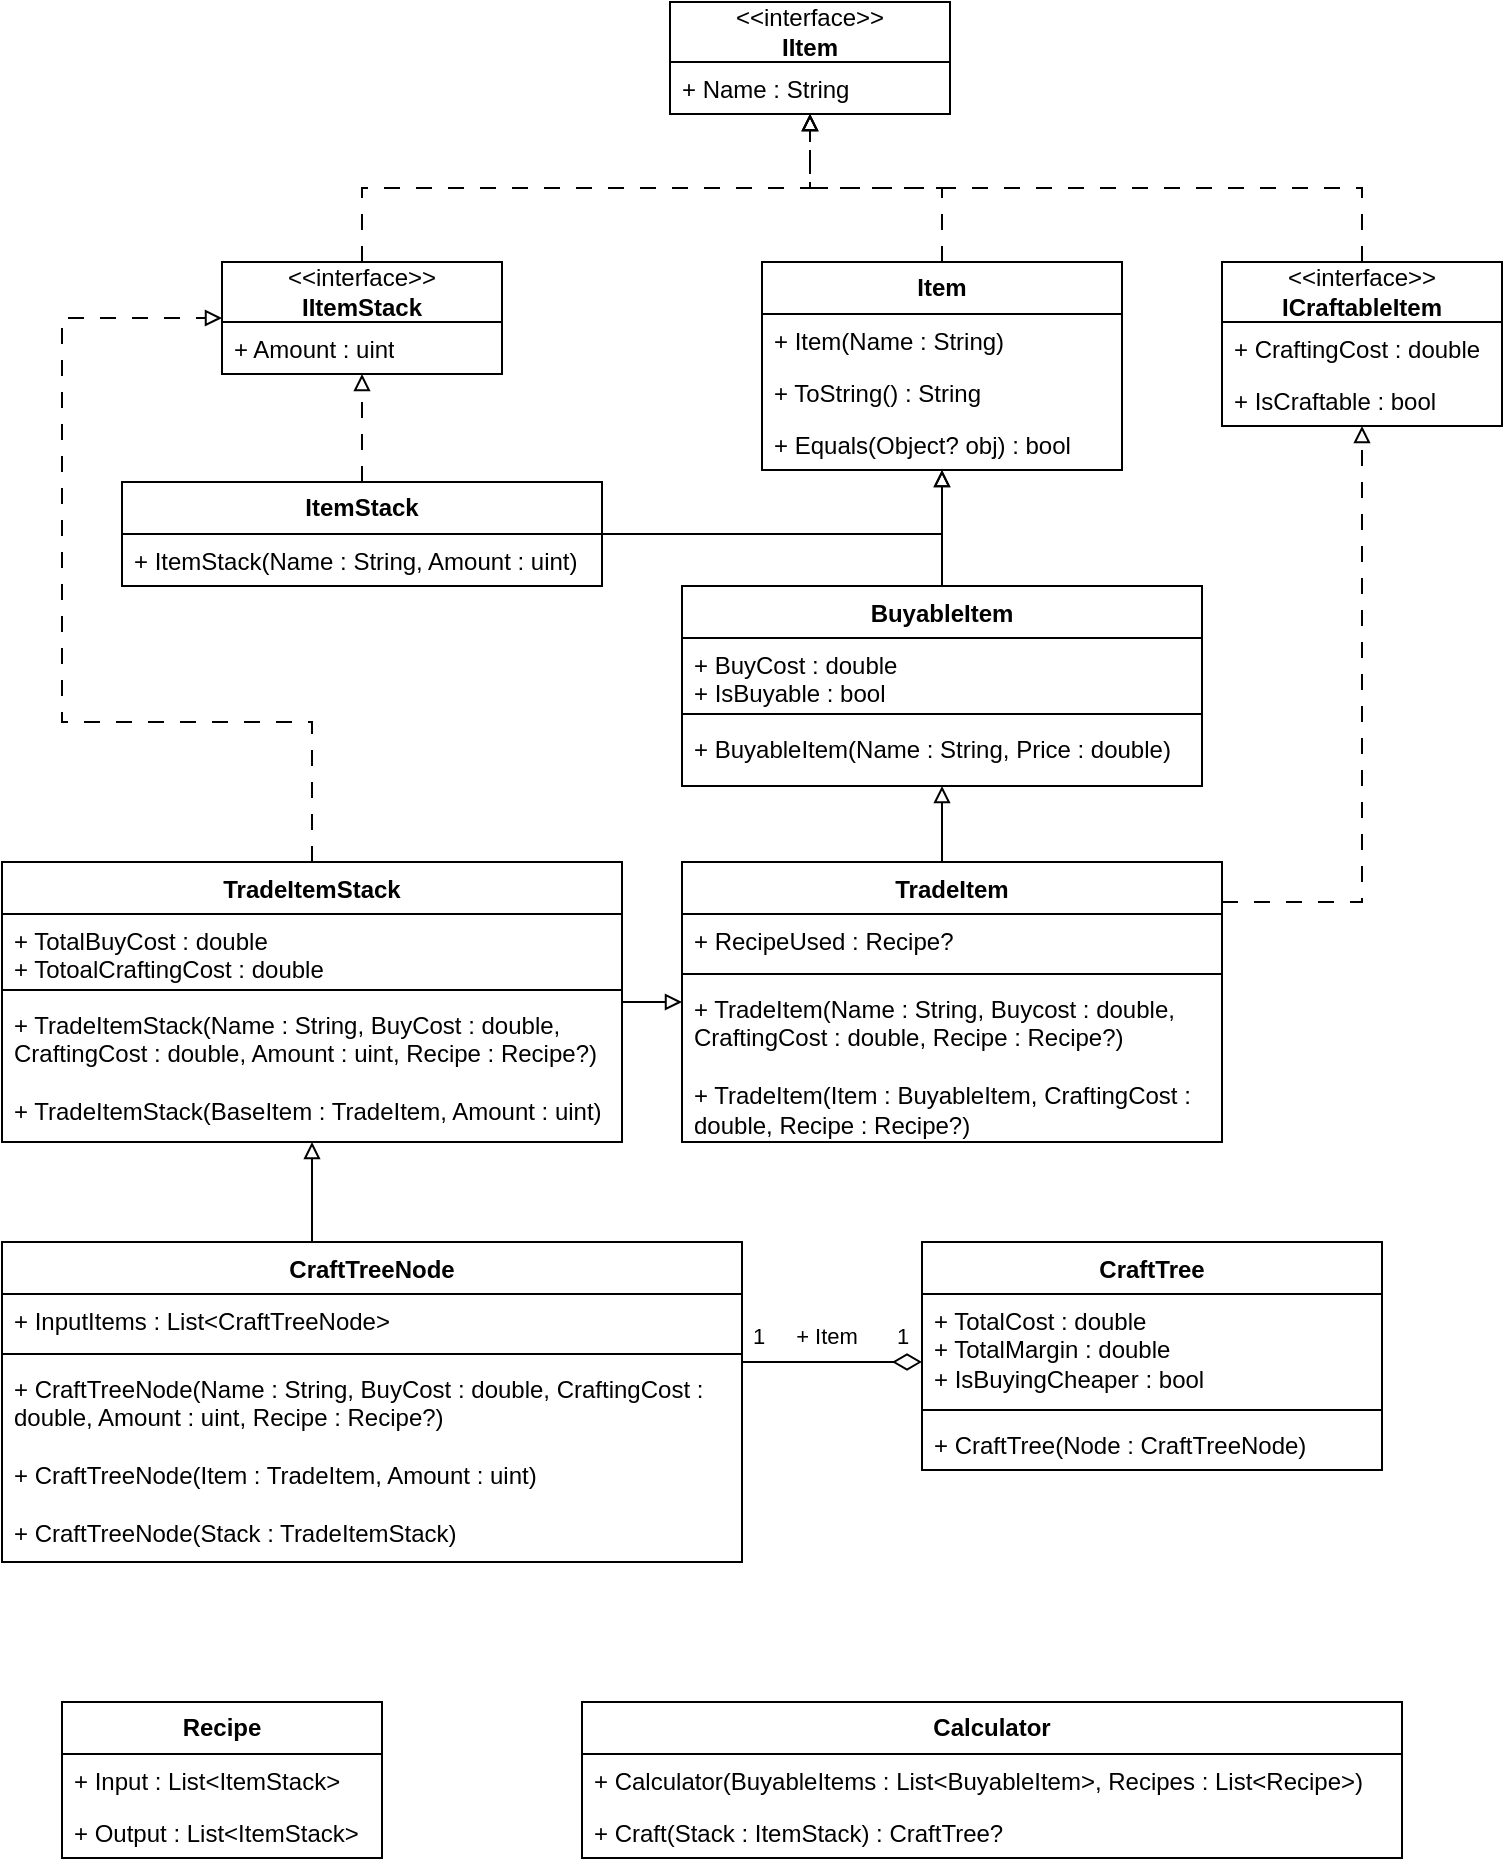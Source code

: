 <mxfile version="24.2.5" type="device">
  <diagram name="Page-1" id="cfGv2L4xJjXdVs2G3j0v">
    <mxGraphModel dx="988" dy="669" grid="1" gridSize="10" guides="1" tooltips="1" connect="1" arrows="1" fold="1" page="1" pageScale="1" pageWidth="827" pageHeight="1169" math="0" shadow="0">
      <root>
        <mxCell id="0" />
        <mxCell id="1" parent="0" />
        <mxCell id="LbVELFWVNUIMY3aaoVyg-1" value="&lt;div&gt;&amp;lt;&amp;lt;interface&amp;gt;&amp;gt;&lt;/div&gt;&lt;b&gt;IItem&lt;/b&gt;" style="swimlane;fontStyle=0;childLayout=stackLayout;horizontal=1;startSize=30;fillColor=none;horizontalStack=0;resizeParent=1;resizeParentMax=0;resizeLast=0;collapsible=1;marginBottom=0;whiteSpace=wrap;html=1;" vertex="1" parent="1">
          <mxGeometry x="344" y="50" width="140" height="56" as="geometry" />
        </mxCell>
        <mxCell id="LbVELFWVNUIMY3aaoVyg-2" value="+ Name : String" style="text;strokeColor=none;fillColor=none;align=left;verticalAlign=top;spacingLeft=4;spacingRight=4;overflow=hidden;rotatable=0;points=[[0,0.5],[1,0.5]];portConstraint=eastwest;whiteSpace=wrap;html=1;" vertex="1" parent="LbVELFWVNUIMY3aaoVyg-1">
          <mxGeometry y="30" width="140" height="26" as="geometry" />
        </mxCell>
        <mxCell id="LbVELFWVNUIMY3aaoVyg-45" style="edgeStyle=orthogonalEdgeStyle;rounded=0;orthogonalLoop=1;jettySize=auto;html=1;endArrow=block;endFill=0;dashed=1;dashPattern=8 8;" edge="1" parent="1" source="LbVELFWVNUIMY3aaoVyg-5" target="LbVELFWVNUIMY3aaoVyg-1">
          <mxGeometry relative="1" as="geometry" />
        </mxCell>
        <mxCell id="LbVELFWVNUIMY3aaoVyg-5" value="&lt;b&gt;Item&lt;/b&gt;" style="swimlane;fontStyle=0;childLayout=stackLayout;horizontal=1;startSize=26;fillColor=none;horizontalStack=0;resizeParent=1;resizeParentMax=0;resizeLast=0;collapsible=1;marginBottom=0;whiteSpace=wrap;html=1;" vertex="1" parent="1">
          <mxGeometry x="390" y="180" width="180" height="104" as="geometry" />
        </mxCell>
        <mxCell id="LbVELFWVNUIMY3aaoVyg-6" value="+ Item(Name : String)" style="text;strokeColor=none;fillColor=none;align=left;verticalAlign=top;spacingLeft=4;spacingRight=4;overflow=hidden;rotatable=0;points=[[0,0.5],[1,0.5]];portConstraint=eastwest;whiteSpace=wrap;html=1;" vertex="1" parent="LbVELFWVNUIMY3aaoVyg-5">
          <mxGeometry y="26" width="180" height="26" as="geometry" />
        </mxCell>
        <mxCell id="LbVELFWVNUIMY3aaoVyg-7" value="+ ToString() : String" style="text;strokeColor=none;fillColor=none;align=left;verticalAlign=top;spacingLeft=4;spacingRight=4;overflow=hidden;rotatable=0;points=[[0,0.5],[1,0.5]];portConstraint=eastwest;whiteSpace=wrap;html=1;" vertex="1" parent="LbVELFWVNUIMY3aaoVyg-5">
          <mxGeometry y="52" width="180" height="26" as="geometry" />
        </mxCell>
        <mxCell id="LbVELFWVNUIMY3aaoVyg-8" value="+ Equals(Object? obj) : bool" style="text;strokeColor=none;fillColor=none;align=left;verticalAlign=top;spacingLeft=4;spacingRight=4;overflow=hidden;rotatable=0;points=[[0,0.5],[1,0.5]];portConstraint=eastwest;whiteSpace=wrap;html=1;" vertex="1" parent="LbVELFWVNUIMY3aaoVyg-5">
          <mxGeometry y="78" width="180" height="26" as="geometry" />
        </mxCell>
        <mxCell id="LbVELFWVNUIMY3aaoVyg-46" style="edgeStyle=orthogonalEdgeStyle;rounded=0;orthogonalLoop=1;jettySize=auto;html=1;exitX=0.5;exitY=0;exitDx=0;exitDy=0;endArrow=block;endFill=0;dashed=1;dashPattern=8 8;" edge="1" parent="1" source="LbVELFWVNUIMY3aaoVyg-12" target="LbVELFWVNUIMY3aaoVyg-1">
          <mxGeometry relative="1" as="geometry" />
        </mxCell>
        <mxCell id="LbVELFWVNUIMY3aaoVyg-12" value="&amp;lt;&amp;lt;interface&amp;gt;&amp;gt;&lt;div&gt;&lt;b&gt;IItemStack&lt;/b&gt;&lt;/div&gt;" style="swimlane;fontStyle=0;childLayout=stackLayout;horizontal=1;startSize=30;fillColor=none;horizontalStack=0;resizeParent=1;resizeParentMax=0;resizeLast=0;collapsible=1;marginBottom=0;whiteSpace=wrap;html=1;" vertex="1" parent="1">
          <mxGeometry x="120" y="180" width="140" height="56" as="geometry" />
        </mxCell>
        <mxCell id="LbVELFWVNUIMY3aaoVyg-13" value="+ Amount : uint" style="text;strokeColor=none;fillColor=none;align=left;verticalAlign=top;spacingLeft=4;spacingRight=4;overflow=hidden;rotatable=0;points=[[0,0.5],[1,0.5]];portConstraint=eastwest;whiteSpace=wrap;html=1;" vertex="1" parent="LbVELFWVNUIMY3aaoVyg-12">
          <mxGeometry y="30" width="140" height="26" as="geometry" />
        </mxCell>
        <mxCell id="LbVELFWVNUIMY3aaoVyg-21" style="edgeStyle=orthogonalEdgeStyle;rounded=0;orthogonalLoop=1;jettySize=auto;html=1;endArrow=block;endFill=0;dashed=1;dashPattern=8 8;" edge="1" parent="1" source="LbVELFWVNUIMY3aaoVyg-17" target="LbVELFWVNUIMY3aaoVyg-12">
          <mxGeometry relative="1" as="geometry" />
        </mxCell>
        <mxCell id="LbVELFWVNUIMY3aaoVyg-48" style="edgeStyle=orthogonalEdgeStyle;rounded=0;orthogonalLoop=1;jettySize=auto;html=1;endArrow=block;endFill=0;" edge="1" parent="1" source="LbVELFWVNUIMY3aaoVyg-17" target="LbVELFWVNUIMY3aaoVyg-5">
          <mxGeometry relative="1" as="geometry" />
        </mxCell>
        <mxCell id="LbVELFWVNUIMY3aaoVyg-17" value="&lt;b&gt;ItemStack&lt;/b&gt;" style="swimlane;fontStyle=0;childLayout=stackLayout;horizontal=1;startSize=26;fillColor=none;horizontalStack=0;resizeParent=1;resizeParentMax=0;resizeLast=0;collapsible=1;marginBottom=0;whiteSpace=wrap;html=1;" vertex="1" parent="1">
          <mxGeometry x="70" y="290" width="240" height="52" as="geometry" />
        </mxCell>
        <mxCell id="LbVELFWVNUIMY3aaoVyg-18" value="+ ItemStack(Name : String, Amount : uint)" style="text;strokeColor=none;fillColor=none;align=left;verticalAlign=top;spacingLeft=4;spacingRight=4;overflow=hidden;rotatable=0;points=[[0,0.5],[1,0.5]];portConstraint=eastwest;whiteSpace=wrap;html=1;" vertex="1" parent="LbVELFWVNUIMY3aaoVyg-17">
          <mxGeometry y="26" width="240" height="26" as="geometry" />
        </mxCell>
        <mxCell id="LbVELFWVNUIMY3aaoVyg-31" style="edgeStyle=orthogonalEdgeStyle;rounded=0;orthogonalLoop=1;jettySize=auto;html=1;endArrow=block;endFill=0;" edge="1" parent="1" source="LbVELFWVNUIMY3aaoVyg-27" target="LbVELFWVNUIMY3aaoVyg-5">
          <mxGeometry relative="1" as="geometry">
            <Array as="points">
              <mxPoint x="480" y="370" />
              <mxPoint x="480" y="370" />
            </Array>
          </mxGeometry>
        </mxCell>
        <mxCell id="LbVELFWVNUIMY3aaoVyg-27" value="BuyableItem" style="swimlane;fontStyle=1;align=center;verticalAlign=top;childLayout=stackLayout;horizontal=1;startSize=26;horizontalStack=0;resizeParent=1;resizeParentMax=0;resizeLast=0;collapsible=1;marginBottom=0;whiteSpace=wrap;html=1;" vertex="1" parent="1">
          <mxGeometry x="350" y="342" width="260" height="100" as="geometry" />
        </mxCell>
        <mxCell id="LbVELFWVNUIMY3aaoVyg-28" value="+ BuyCost : double&lt;div&gt;+ IsBuyable : bool&lt;/div&gt;" style="text;strokeColor=none;fillColor=none;align=left;verticalAlign=top;spacingLeft=4;spacingRight=4;overflow=hidden;rotatable=0;points=[[0,0.5],[1,0.5]];portConstraint=eastwest;whiteSpace=wrap;html=1;" vertex="1" parent="LbVELFWVNUIMY3aaoVyg-27">
          <mxGeometry y="26" width="260" height="34" as="geometry" />
        </mxCell>
        <mxCell id="LbVELFWVNUIMY3aaoVyg-29" value="" style="line;strokeWidth=1;fillColor=none;align=left;verticalAlign=middle;spacingTop=-1;spacingLeft=3;spacingRight=3;rotatable=0;labelPosition=right;points=[];portConstraint=eastwest;strokeColor=inherit;" vertex="1" parent="LbVELFWVNUIMY3aaoVyg-27">
          <mxGeometry y="60" width="260" height="8" as="geometry" />
        </mxCell>
        <mxCell id="LbVELFWVNUIMY3aaoVyg-30" value="+ BuyableItem(Name : String, Price : double)" style="text;strokeColor=none;fillColor=none;align=left;verticalAlign=top;spacingLeft=4;spacingRight=4;overflow=hidden;rotatable=0;points=[[0,0.5],[1,0.5]];portConstraint=eastwest;whiteSpace=wrap;html=1;" vertex="1" parent="LbVELFWVNUIMY3aaoVyg-27">
          <mxGeometry y="68" width="260" height="32" as="geometry" />
        </mxCell>
        <mxCell id="LbVELFWVNUIMY3aaoVyg-44" style="edgeStyle=orthogonalEdgeStyle;rounded=0;orthogonalLoop=1;jettySize=auto;html=1;exitX=0.5;exitY=0;exitDx=0;exitDy=0;dashed=1;dashPattern=8 8;endArrow=block;endFill=0;" edge="1" parent="1" source="LbVELFWVNUIMY3aaoVyg-32" target="LbVELFWVNUIMY3aaoVyg-1">
          <mxGeometry relative="1" as="geometry" />
        </mxCell>
        <mxCell id="LbVELFWVNUIMY3aaoVyg-32" value="&lt;div&gt;&amp;lt;&amp;lt;interface&amp;gt;&amp;gt;&lt;/div&gt;&lt;b&gt;ICraftableItem&lt;/b&gt;" style="swimlane;fontStyle=0;childLayout=stackLayout;horizontal=1;startSize=30;fillColor=none;horizontalStack=0;resizeParent=1;resizeParentMax=0;resizeLast=0;collapsible=1;marginBottom=0;whiteSpace=wrap;html=1;" vertex="1" parent="1">
          <mxGeometry x="620" y="180" width="140" height="82" as="geometry" />
        </mxCell>
        <mxCell id="LbVELFWVNUIMY3aaoVyg-33" value="+ CraftingCost : double" style="text;strokeColor=none;fillColor=none;align=left;verticalAlign=top;spacingLeft=4;spacingRight=4;overflow=hidden;rotatable=0;points=[[0,0.5],[1,0.5]];portConstraint=eastwest;whiteSpace=wrap;html=1;" vertex="1" parent="LbVELFWVNUIMY3aaoVyg-32">
          <mxGeometry y="30" width="140" height="26" as="geometry" />
        </mxCell>
        <mxCell id="LbVELFWVNUIMY3aaoVyg-34" value="+ IsCraftable : bool" style="text;strokeColor=none;fillColor=none;align=left;verticalAlign=top;spacingLeft=4;spacingRight=4;overflow=hidden;rotatable=0;points=[[0,0.5],[1,0.5]];portConstraint=eastwest;whiteSpace=wrap;html=1;" vertex="1" parent="LbVELFWVNUIMY3aaoVyg-32">
          <mxGeometry y="56" width="140" height="26" as="geometry" />
        </mxCell>
        <mxCell id="LbVELFWVNUIMY3aaoVyg-41" style="edgeStyle=orthogonalEdgeStyle;rounded=0;orthogonalLoop=1;jettySize=auto;html=1;endArrow=block;endFill=0;" edge="1" parent="1" source="LbVELFWVNUIMY3aaoVyg-37" target="LbVELFWVNUIMY3aaoVyg-27">
          <mxGeometry relative="1" as="geometry">
            <Array as="points">
              <mxPoint x="480" y="470" />
              <mxPoint x="480" y="470" />
            </Array>
          </mxGeometry>
        </mxCell>
        <mxCell id="LbVELFWVNUIMY3aaoVyg-42" style="edgeStyle=orthogonalEdgeStyle;rounded=0;orthogonalLoop=1;jettySize=auto;html=1;endArrow=block;endFill=0;dashed=1;dashPattern=8 8;" edge="1" parent="1" source="LbVELFWVNUIMY3aaoVyg-37" target="LbVELFWVNUIMY3aaoVyg-32">
          <mxGeometry relative="1" as="geometry">
            <Array as="points">
              <mxPoint x="690" y="500" />
            </Array>
          </mxGeometry>
        </mxCell>
        <mxCell id="LbVELFWVNUIMY3aaoVyg-37" value="TradeItem" style="swimlane;fontStyle=1;align=center;verticalAlign=top;childLayout=stackLayout;horizontal=1;startSize=26;horizontalStack=0;resizeParent=1;resizeParentMax=0;resizeLast=0;collapsible=1;marginBottom=0;whiteSpace=wrap;html=1;" vertex="1" parent="1">
          <mxGeometry x="350" y="480" width="270" height="140" as="geometry" />
        </mxCell>
        <mxCell id="LbVELFWVNUIMY3aaoVyg-38" value="+ RecipeUsed : Recipe?" style="text;strokeColor=none;fillColor=none;align=left;verticalAlign=top;spacingLeft=4;spacingRight=4;overflow=hidden;rotatable=0;points=[[0,0.5],[1,0.5]];portConstraint=eastwest;whiteSpace=wrap;html=1;" vertex="1" parent="LbVELFWVNUIMY3aaoVyg-37">
          <mxGeometry y="26" width="270" height="26" as="geometry" />
        </mxCell>
        <mxCell id="LbVELFWVNUIMY3aaoVyg-39" value="" style="line;strokeWidth=1;fillColor=none;align=left;verticalAlign=middle;spacingTop=-1;spacingLeft=3;spacingRight=3;rotatable=0;labelPosition=right;points=[];portConstraint=eastwest;strokeColor=inherit;" vertex="1" parent="LbVELFWVNUIMY3aaoVyg-37">
          <mxGeometry y="52" width="270" height="8" as="geometry" />
        </mxCell>
        <mxCell id="LbVELFWVNUIMY3aaoVyg-40" value="+ TradeItem(Name : String, Buycost : double, CraftingCost : double, Recipe : Recipe?)&lt;div&gt;&lt;br&gt;&lt;div&gt;+ TradeItem(Item : BuyableItem, CraftingCost : double, Recipe : Recipe?)&lt;/div&gt;&lt;/div&gt;" style="text;strokeColor=none;fillColor=none;align=left;verticalAlign=top;spacingLeft=4;spacingRight=4;overflow=hidden;rotatable=0;points=[[0,0.5],[1,0.5]];portConstraint=eastwest;whiteSpace=wrap;html=1;" vertex="1" parent="LbVELFWVNUIMY3aaoVyg-37">
          <mxGeometry y="60" width="270" height="80" as="geometry" />
        </mxCell>
        <mxCell id="LbVELFWVNUIMY3aaoVyg-61" style="edgeStyle=orthogonalEdgeStyle;rounded=0;orthogonalLoop=1;jettySize=auto;html=1;exitX=0.5;exitY=0;exitDx=0;exitDy=0;endArrow=block;endFill=0;dashed=1;dashPattern=8 8;" edge="1" parent="1" source="LbVELFWVNUIMY3aaoVyg-57" target="LbVELFWVNUIMY3aaoVyg-12">
          <mxGeometry relative="1" as="geometry">
            <Array as="points">
              <mxPoint x="165" y="410" />
              <mxPoint x="40" y="410" />
              <mxPoint x="40" y="208" />
            </Array>
          </mxGeometry>
        </mxCell>
        <mxCell id="LbVELFWVNUIMY3aaoVyg-62" style="edgeStyle=orthogonalEdgeStyle;rounded=0;orthogonalLoop=1;jettySize=auto;html=1;endArrow=block;endFill=0;" edge="1" parent="1" source="LbVELFWVNUIMY3aaoVyg-57" target="LbVELFWVNUIMY3aaoVyg-37">
          <mxGeometry relative="1" as="geometry">
            <Array as="points">
              <mxPoint x="310" y="527" />
              <mxPoint x="310" y="527" />
            </Array>
          </mxGeometry>
        </mxCell>
        <mxCell id="LbVELFWVNUIMY3aaoVyg-57" value="TradeItemStack" style="swimlane;fontStyle=1;align=center;verticalAlign=top;childLayout=stackLayout;horizontal=1;startSize=26;horizontalStack=0;resizeParent=1;resizeParentMax=0;resizeLast=0;collapsible=1;marginBottom=0;whiteSpace=wrap;html=1;" vertex="1" parent="1">
          <mxGeometry x="10" y="480" width="310" height="140" as="geometry" />
        </mxCell>
        <mxCell id="LbVELFWVNUIMY3aaoVyg-58" value="+ TotalBuyCost : double&lt;div&gt;+ TotoalCraftingCost : double&lt;/div&gt;" style="text;strokeColor=none;fillColor=none;align=left;verticalAlign=top;spacingLeft=4;spacingRight=4;overflow=hidden;rotatable=0;points=[[0,0.5],[1,0.5]];portConstraint=eastwest;whiteSpace=wrap;html=1;" vertex="1" parent="LbVELFWVNUIMY3aaoVyg-57">
          <mxGeometry y="26" width="310" height="34" as="geometry" />
        </mxCell>
        <mxCell id="LbVELFWVNUIMY3aaoVyg-59" value="" style="line;strokeWidth=1;fillColor=none;align=left;verticalAlign=middle;spacingTop=-1;spacingLeft=3;spacingRight=3;rotatable=0;labelPosition=right;points=[];portConstraint=eastwest;strokeColor=inherit;" vertex="1" parent="LbVELFWVNUIMY3aaoVyg-57">
          <mxGeometry y="60" width="310" height="8" as="geometry" />
        </mxCell>
        <mxCell id="LbVELFWVNUIMY3aaoVyg-60" value="+ TradeItemStack(Name : String, BuyCost : double, CraftingCost : double, Amount : uint, Recipe : Recipe?)&lt;div&gt;&lt;br&gt;&lt;/div&gt;&lt;div&gt;+ TradeItemStack(BaseItem : TradeItem, Amount : uint)&lt;/div&gt;" style="text;strokeColor=none;fillColor=none;align=left;verticalAlign=top;spacingLeft=4;spacingRight=4;overflow=hidden;rotatable=0;points=[[0,0.5],[1,0.5]];portConstraint=eastwest;whiteSpace=wrap;html=1;" vertex="1" parent="LbVELFWVNUIMY3aaoVyg-57">
          <mxGeometry y="68" width="310" height="72" as="geometry" />
        </mxCell>
        <mxCell id="LbVELFWVNUIMY3aaoVyg-71" style="edgeStyle=orthogonalEdgeStyle;rounded=0;orthogonalLoop=1;jettySize=auto;html=1;endArrow=block;endFill=0;" edge="1" parent="1" source="LbVELFWVNUIMY3aaoVyg-67" target="LbVELFWVNUIMY3aaoVyg-57">
          <mxGeometry relative="1" as="geometry">
            <Array as="points">
              <mxPoint x="165" y="660" />
              <mxPoint x="165" y="660" />
            </Array>
          </mxGeometry>
        </mxCell>
        <mxCell id="LbVELFWVNUIMY3aaoVyg-67" value="CraftTreeNode" style="swimlane;fontStyle=1;align=center;verticalAlign=top;childLayout=stackLayout;horizontal=1;startSize=26;horizontalStack=0;resizeParent=1;resizeParentMax=0;resizeLast=0;collapsible=1;marginBottom=0;whiteSpace=wrap;html=1;" vertex="1" parent="1">
          <mxGeometry x="10" y="670" width="370" height="160" as="geometry" />
        </mxCell>
        <mxCell id="LbVELFWVNUIMY3aaoVyg-68" value="+ InputItems : List&amp;lt;CraftTreeNode&amp;gt;" style="text;strokeColor=none;fillColor=none;align=left;verticalAlign=top;spacingLeft=4;spacingRight=4;overflow=hidden;rotatable=0;points=[[0,0.5],[1,0.5]];portConstraint=eastwest;whiteSpace=wrap;html=1;" vertex="1" parent="LbVELFWVNUIMY3aaoVyg-67">
          <mxGeometry y="26" width="370" height="26" as="geometry" />
        </mxCell>
        <mxCell id="LbVELFWVNUIMY3aaoVyg-69" value="" style="line;strokeWidth=1;fillColor=none;align=left;verticalAlign=middle;spacingTop=-1;spacingLeft=3;spacingRight=3;rotatable=0;labelPosition=right;points=[];portConstraint=eastwest;strokeColor=inherit;" vertex="1" parent="LbVELFWVNUIMY3aaoVyg-67">
          <mxGeometry y="52" width="370" height="8" as="geometry" />
        </mxCell>
        <mxCell id="LbVELFWVNUIMY3aaoVyg-70" value="+ CraftTreeNode(Name : String, BuyCost : double, CraftingCost : double, Amount : uint, Recipe : Recipe?)&lt;div&gt;&lt;br&gt;&lt;/div&gt;&lt;div&gt;+ CraftTreeNode(Item : TradeItem, Amount : uint)&lt;/div&gt;&lt;div&gt;&lt;br&gt;&lt;/div&gt;&lt;div&gt;+ CraftTreeNode(Stack : TradeItemStack)&lt;/div&gt;" style="text;strokeColor=none;fillColor=none;align=left;verticalAlign=top;spacingLeft=4;spacingRight=4;overflow=hidden;rotatable=0;points=[[0,0.5],[1,0.5]];portConstraint=eastwest;whiteSpace=wrap;html=1;" vertex="1" parent="LbVELFWVNUIMY3aaoVyg-67">
          <mxGeometry y="60" width="370" height="100" as="geometry" />
        </mxCell>
        <mxCell id="LbVELFWVNUIMY3aaoVyg-77" style="edgeStyle=orthogonalEdgeStyle;rounded=0;orthogonalLoop=1;jettySize=auto;html=1;endArrow=none;endFill=0;startArrow=diamondThin;startFill=0;sourcePerimeterSpacing=0;startSize=12;" edge="1" parent="1" source="LbVELFWVNUIMY3aaoVyg-72" target="LbVELFWVNUIMY3aaoVyg-67">
          <mxGeometry relative="1" as="geometry">
            <Array as="points">
              <mxPoint x="450" y="730" />
              <mxPoint x="450" y="730" />
            </Array>
          </mxGeometry>
        </mxCell>
        <mxCell id="LbVELFWVNUIMY3aaoVyg-78" value="+ Item" style="edgeLabel;html=1;align=center;verticalAlign=middle;resizable=0;points=[];" vertex="1" connectable="0" parent="LbVELFWVNUIMY3aaoVyg-77">
          <mxGeometry x="0.11" y="1" relative="1" as="geometry">
            <mxPoint x="2" y="-14" as="offset" />
          </mxGeometry>
        </mxCell>
        <mxCell id="LbVELFWVNUIMY3aaoVyg-79" value="1" style="edgeLabel;html=1;align=center;verticalAlign=middle;resizable=0;points=[];" vertex="1" connectable="0" parent="LbVELFWVNUIMY3aaoVyg-77">
          <mxGeometry x="0.622" y="1" relative="1" as="geometry">
            <mxPoint x="-9" y="-14" as="offset" />
          </mxGeometry>
        </mxCell>
        <mxCell id="LbVELFWVNUIMY3aaoVyg-80" value="1" style="edgeLabel;html=1;align=center;verticalAlign=middle;resizable=0;points=[];" vertex="1" connectable="0" parent="LbVELFWVNUIMY3aaoVyg-77">
          <mxGeometry x="0.644" y="1" relative="1" as="geometry">
            <mxPoint x="64" y="-14" as="offset" />
          </mxGeometry>
        </mxCell>
        <mxCell id="LbVELFWVNUIMY3aaoVyg-72" value="CraftTree" style="swimlane;fontStyle=1;align=center;verticalAlign=top;childLayout=stackLayout;horizontal=1;startSize=26;horizontalStack=0;resizeParent=1;resizeParentMax=0;resizeLast=0;collapsible=1;marginBottom=0;whiteSpace=wrap;html=1;" vertex="1" parent="1">
          <mxGeometry x="470" y="670" width="230" height="114" as="geometry" />
        </mxCell>
        <mxCell id="LbVELFWVNUIMY3aaoVyg-73" value="+ TotalCost : double&lt;div&gt;+ TotalMargin : double&lt;/div&gt;&lt;div&gt;+ IsBuyingCheaper : bool&lt;br&gt;&lt;/div&gt;" style="text;strokeColor=none;fillColor=none;align=left;verticalAlign=top;spacingLeft=4;spacingRight=4;overflow=hidden;rotatable=0;points=[[0,0.5],[1,0.5]];portConstraint=eastwest;whiteSpace=wrap;html=1;" vertex="1" parent="LbVELFWVNUIMY3aaoVyg-72">
          <mxGeometry y="26" width="230" height="54" as="geometry" />
        </mxCell>
        <mxCell id="LbVELFWVNUIMY3aaoVyg-74" value="" style="line;strokeWidth=1;fillColor=none;align=left;verticalAlign=middle;spacingTop=-1;spacingLeft=3;spacingRight=3;rotatable=0;labelPosition=right;points=[];portConstraint=eastwest;strokeColor=inherit;" vertex="1" parent="LbVELFWVNUIMY3aaoVyg-72">
          <mxGeometry y="80" width="230" height="8" as="geometry" />
        </mxCell>
        <mxCell id="LbVELFWVNUIMY3aaoVyg-75" value="+ CraftTree(Node : CraftTreeNode)" style="text;strokeColor=none;fillColor=none;align=left;verticalAlign=top;spacingLeft=4;spacingRight=4;overflow=hidden;rotatable=0;points=[[0,0.5],[1,0.5]];portConstraint=eastwest;whiteSpace=wrap;html=1;" vertex="1" parent="LbVELFWVNUIMY3aaoVyg-72">
          <mxGeometry y="88" width="230" height="26" as="geometry" />
        </mxCell>
        <mxCell id="LbVELFWVNUIMY3aaoVyg-81" value="&lt;b&gt;Recipe&lt;/b&gt;" style="swimlane;fontStyle=0;childLayout=stackLayout;horizontal=1;startSize=26;fillColor=none;horizontalStack=0;resizeParent=1;resizeParentMax=0;resizeLast=0;collapsible=1;marginBottom=0;whiteSpace=wrap;html=1;" vertex="1" parent="1">
          <mxGeometry x="40" y="900" width="160" height="78" as="geometry" />
        </mxCell>
        <mxCell id="LbVELFWVNUIMY3aaoVyg-82" value="+ Input : List&amp;lt;ItemStack&amp;gt;" style="text;strokeColor=none;fillColor=none;align=left;verticalAlign=top;spacingLeft=4;spacingRight=4;overflow=hidden;rotatable=0;points=[[0,0.5],[1,0.5]];portConstraint=eastwest;whiteSpace=wrap;html=1;" vertex="1" parent="LbVELFWVNUIMY3aaoVyg-81">
          <mxGeometry y="26" width="160" height="26" as="geometry" />
        </mxCell>
        <mxCell id="LbVELFWVNUIMY3aaoVyg-83" value="+ Output : List&amp;lt;ItemStack&amp;gt;" style="text;strokeColor=none;fillColor=none;align=left;verticalAlign=top;spacingLeft=4;spacingRight=4;overflow=hidden;rotatable=0;points=[[0,0.5],[1,0.5]];portConstraint=eastwest;whiteSpace=wrap;html=1;" vertex="1" parent="LbVELFWVNUIMY3aaoVyg-81">
          <mxGeometry y="52" width="160" height="26" as="geometry" />
        </mxCell>
        <mxCell id="LbVELFWVNUIMY3aaoVyg-85" value="&lt;b&gt;Calculator&lt;/b&gt;" style="swimlane;fontStyle=0;childLayout=stackLayout;horizontal=1;startSize=26;fillColor=none;horizontalStack=0;resizeParent=1;resizeParentMax=0;resizeLast=0;collapsible=1;marginBottom=0;whiteSpace=wrap;html=1;" vertex="1" parent="1">
          <mxGeometry x="300" y="900" width="410" height="78" as="geometry" />
        </mxCell>
        <mxCell id="LbVELFWVNUIMY3aaoVyg-86" value="+ Calculator(BuyableItems : List&amp;lt;BuyableItem&amp;gt;, Recipes : List&amp;lt;Recipe&amp;gt;)" style="text;strokeColor=none;fillColor=none;align=left;verticalAlign=top;spacingLeft=4;spacingRight=4;overflow=hidden;rotatable=0;points=[[0,0.5],[1,0.5]];portConstraint=eastwest;whiteSpace=wrap;html=1;" vertex="1" parent="LbVELFWVNUIMY3aaoVyg-85">
          <mxGeometry y="26" width="410" height="26" as="geometry" />
        </mxCell>
        <mxCell id="LbVELFWVNUIMY3aaoVyg-87" value="+ Craft(Stack : ItemStack) : CraftTree?" style="text;strokeColor=none;fillColor=none;align=left;verticalAlign=top;spacingLeft=4;spacingRight=4;overflow=hidden;rotatable=0;points=[[0,0.5],[1,0.5]];portConstraint=eastwest;whiteSpace=wrap;html=1;" vertex="1" parent="LbVELFWVNUIMY3aaoVyg-85">
          <mxGeometry y="52" width="410" height="26" as="geometry" />
        </mxCell>
      </root>
    </mxGraphModel>
  </diagram>
</mxfile>
